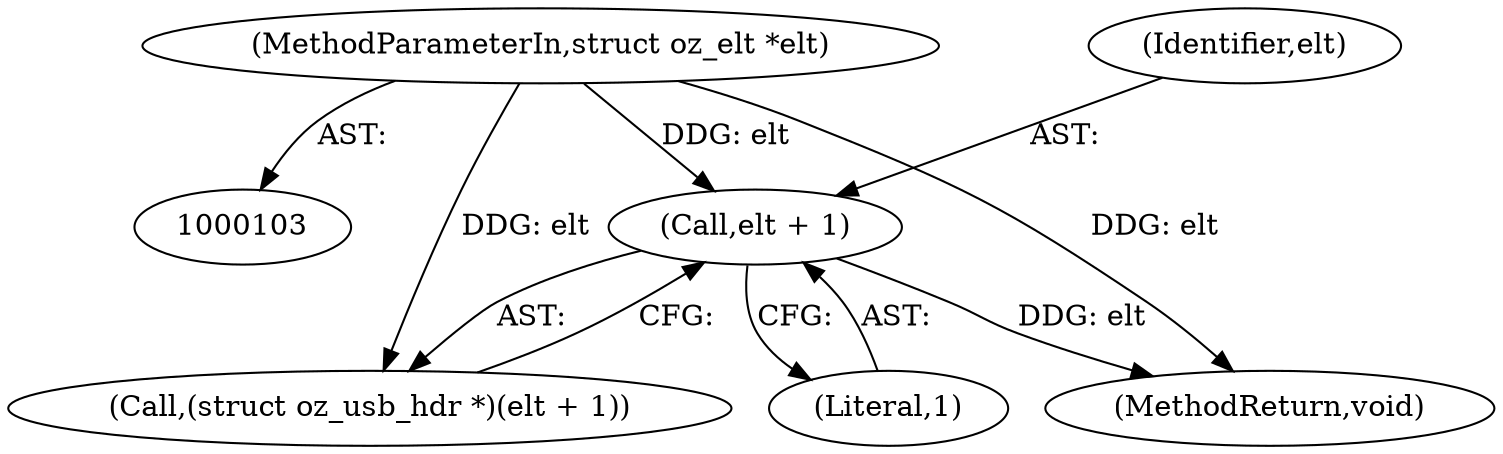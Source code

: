 digraph "0_linux_d114b9fe78c8d6fc6e70808c2092aa307c36dc8e@pointer" {
"1000112" [label="(Call,elt + 1)"];
"1000105" [label="(MethodParameterIn,struct oz_elt *elt)"];
"1000113" [label="(Identifier,elt)"];
"1000112" [label="(Call,elt + 1)"];
"1000325" [label="(MethodReturn,void)"];
"1000105" [label="(MethodParameterIn,struct oz_elt *elt)"];
"1000114" [label="(Literal,1)"];
"1000110" [label="(Call,(struct oz_usb_hdr *)(elt + 1))"];
"1000112" -> "1000110"  [label="AST: "];
"1000112" -> "1000114"  [label="CFG: "];
"1000113" -> "1000112"  [label="AST: "];
"1000114" -> "1000112"  [label="AST: "];
"1000110" -> "1000112"  [label="CFG: "];
"1000112" -> "1000325"  [label="DDG: elt"];
"1000105" -> "1000112"  [label="DDG: elt"];
"1000105" -> "1000103"  [label="AST: "];
"1000105" -> "1000325"  [label="DDG: elt"];
"1000105" -> "1000110"  [label="DDG: elt"];
}
